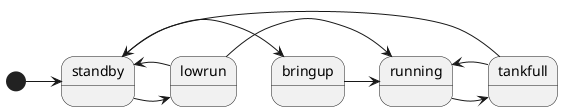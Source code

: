 @startuml water state

[*] -> standby
standby -> bringup
bringup -> running
running -> tankfull
tankfull -> running
tankfull -> standby
standby -> lowrun
lowrun -> running
lowrun -> standby

@enduml